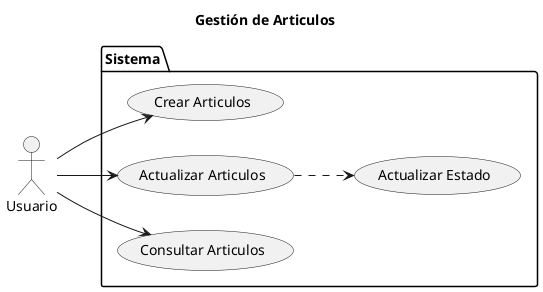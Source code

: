 @startuml articulos

left to right direction

title Gestión de Articulos

actor Usuario as User

package Sistema {

    USECASE "Crear Articulos" as UC_Generar
    USECASE "Actualizar Articulos" as UC_Editar
    USECASE "Consultar Articulos" as UC_Consultar
    USECASE "Actualizar Estado" as UCE_Actualizar

    UC_Editar ..> UCE_Actualizar

}

User --> UC_Generar
User --> UC_Editar
User --> UC_Consultar

@enduml